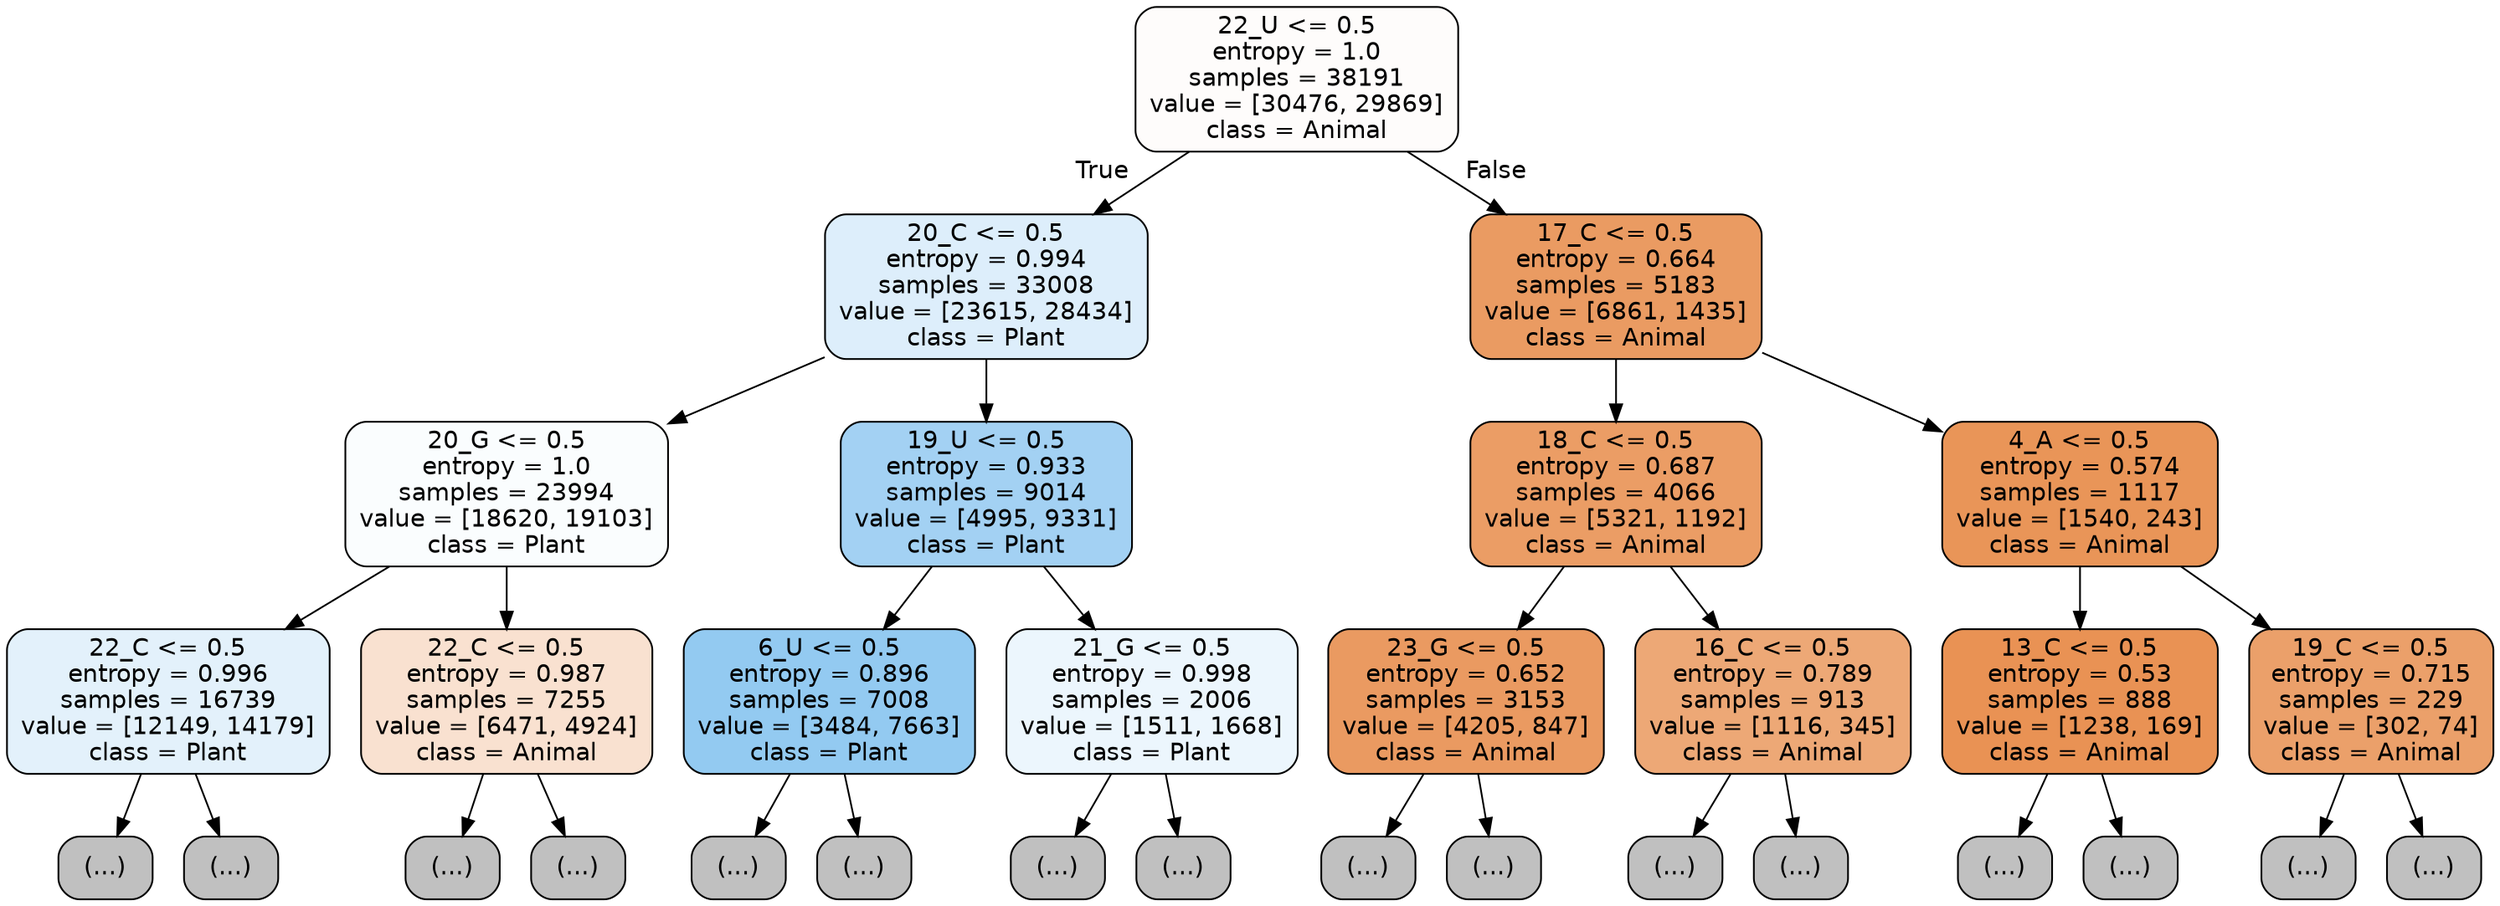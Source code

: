 digraph Tree {
node [shape=box, style="filled, rounded", color="black", fontname="helvetica"] ;
edge [fontname="helvetica"] ;
0 [label="22_U <= 0.5\nentropy = 1.0\nsamples = 38191\nvalue = [30476, 29869]\nclass = Animal", fillcolor="#fefcfb"] ;
1 [label="20_C <= 0.5\nentropy = 0.994\nsamples = 33008\nvalue = [23615, 28434]\nclass = Plant", fillcolor="#ddeefb"] ;
0 -> 1 [labeldistance=2.5, labelangle=45, headlabel="True"] ;
2 [label="20_G <= 0.5\nentropy = 1.0\nsamples = 23994\nvalue = [18620, 19103]\nclass = Plant", fillcolor="#fafdfe"] ;
1 -> 2 ;
3 [label="22_C <= 0.5\nentropy = 0.996\nsamples = 16739\nvalue = [12149, 14179]\nclass = Plant", fillcolor="#e3f1fb"] ;
2 -> 3 ;
4 [label="(...)", fillcolor="#C0C0C0"] ;
3 -> 4 ;
6723 [label="(...)", fillcolor="#C0C0C0"] ;
3 -> 6723 ;
7698 [label="22_C <= 0.5\nentropy = 0.987\nsamples = 7255\nvalue = [6471, 4924]\nclass = Animal", fillcolor="#f9e1d0"] ;
2 -> 7698 ;
7699 [label="(...)", fillcolor="#C0C0C0"] ;
7698 -> 7699 ;
10884 [label="(...)", fillcolor="#C0C0C0"] ;
7698 -> 10884 ;
11399 [label="19_U <= 0.5\nentropy = 0.933\nsamples = 9014\nvalue = [4995, 9331]\nclass = Plant", fillcolor="#a3d1f3"] ;
1 -> 11399 ;
11400 [label="6_U <= 0.5\nentropy = 0.896\nsamples = 7008\nvalue = [3484, 7663]\nclass = Plant", fillcolor="#93caf1"] ;
11399 -> 11400 ;
11401 [label="(...)", fillcolor="#C0C0C0"] ;
11400 -> 11401 ;
13306 [label="(...)", fillcolor="#C0C0C0"] ;
11400 -> 13306 ;
13965 [label="21_G <= 0.5\nentropy = 0.998\nsamples = 2006\nvalue = [1511, 1668]\nclass = Plant", fillcolor="#ecf6fd"] ;
11399 -> 13965 ;
13966 [label="(...)", fillcolor="#C0C0C0"] ;
13965 -> 13966 ;
14749 [label="(...)", fillcolor="#C0C0C0"] ;
13965 -> 14749 ;
14882 [label="17_C <= 0.5\nentropy = 0.664\nsamples = 5183\nvalue = [6861, 1435]\nclass = Animal", fillcolor="#ea9b62"] ;
0 -> 14882 [labeldistance=2.5, labelangle=-45, headlabel="False"] ;
14883 [label="18_C <= 0.5\nentropy = 0.687\nsamples = 4066\nvalue = [5321, 1192]\nclass = Animal", fillcolor="#eb9d65"] ;
14882 -> 14883 ;
14884 [label="23_G <= 0.5\nentropy = 0.652\nsamples = 3153\nvalue = [4205, 847]\nclass = Animal", fillcolor="#ea9a61"] ;
14883 -> 14884 ;
14885 [label="(...)", fillcolor="#C0C0C0"] ;
14884 -> 14885 ;
15952 [label="(...)", fillcolor="#C0C0C0"] ;
14884 -> 15952 ;
16049 [label="16_C <= 0.5\nentropy = 0.789\nsamples = 913\nvalue = [1116, 345]\nclass = Animal", fillcolor="#eda876"] ;
14883 -> 16049 ;
16050 [label="(...)", fillcolor="#C0C0C0"] ;
16049 -> 16050 ;
16315 [label="(...)", fillcolor="#C0C0C0"] ;
16049 -> 16315 ;
16380 [label="4_A <= 0.5\nentropy = 0.574\nsamples = 1117\nvalue = [1540, 243]\nclass = Animal", fillcolor="#e99558"] ;
14882 -> 16380 ;
16381 [label="13_C <= 0.5\nentropy = 0.53\nsamples = 888\nvalue = [1238, 169]\nclass = Animal", fillcolor="#e99254"] ;
16380 -> 16381 ;
16382 [label="(...)", fillcolor="#C0C0C0"] ;
16381 -> 16382 ;
16629 [label="(...)", fillcolor="#C0C0C0"] ;
16381 -> 16629 ;
16690 [label="19_C <= 0.5\nentropy = 0.715\nsamples = 229\nvalue = [302, 74]\nclass = Animal", fillcolor="#eba06a"] ;
16380 -> 16690 ;
16691 [label="(...)", fillcolor="#C0C0C0"] ;
16690 -> 16691 ;
16752 [label="(...)", fillcolor="#C0C0C0"] ;
16690 -> 16752 ;
}